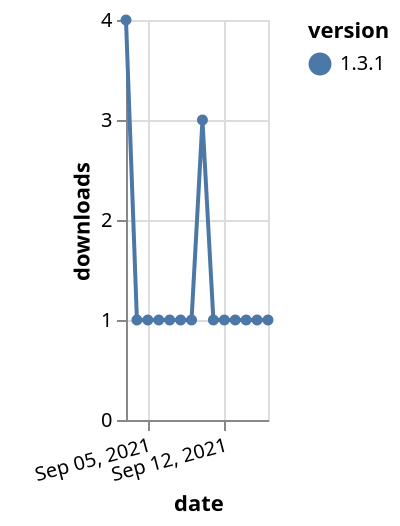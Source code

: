 {"$schema": "https://vega.github.io/schema/vega-lite/v5.json", "description": "A simple bar chart with embedded data.", "data": {"values": [{"date": "2021-09-03", "total": 108, "delta": 4, "version": "1.3.1"}, {"date": "2021-09-04", "total": 109, "delta": 1, "version": "1.3.1"}, {"date": "2021-09-05", "total": 110, "delta": 1, "version": "1.3.1"}, {"date": "2021-09-06", "total": 111, "delta": 1, "version": "1.3.1"}, {"date": "2021-09-07", "total": 112, "delta": 1, "version": "1.3.1"}, {"date": "2021-09-08", "total": 113, "delta": 1, "version": "1.3.1"}, {"date": "2021-09-09", "total": 114, "delta": 1, "version": "1.3.1"}, {"date": "2021-09-10", "total": 117, "delta": 3, "version": "1.3.1"}, {"date": "2021-09-11", "total": 118, "delta": 1, "version": "1.3.1"}, {"date": "2021-09-12", "total": 119, "delta": 1, "version": "1.3.1"}, {"date": "2021-09-13", "total": 120, "delta": 1, "version": "1.3.1"}, {"date": "2021-09-14", "total": 121, "delta": 1, "version": "1.3.1"}, {"date": "2021-09-15", "total": 122, "delta": 1, "version": "1.3.1"}, {"date": "2021-09-16", "total": 123, "delta": 1, "version": "1.3.1"}]}, "width": "container", "mark": {"type": "line", "point": {"filled": true}}, "encoding": {"x": {"field": "date", "type": "temporal", "timeUnit": "yearmonthdate", "title": "date", "axis": {"labelAngle": -15}}, "y": {"field": "delta", "type": "quantitative", "title": "downloads"}, "color": {"field": "version", "type": "nominal"}, "tooltip": {"field": "delta"}}}
